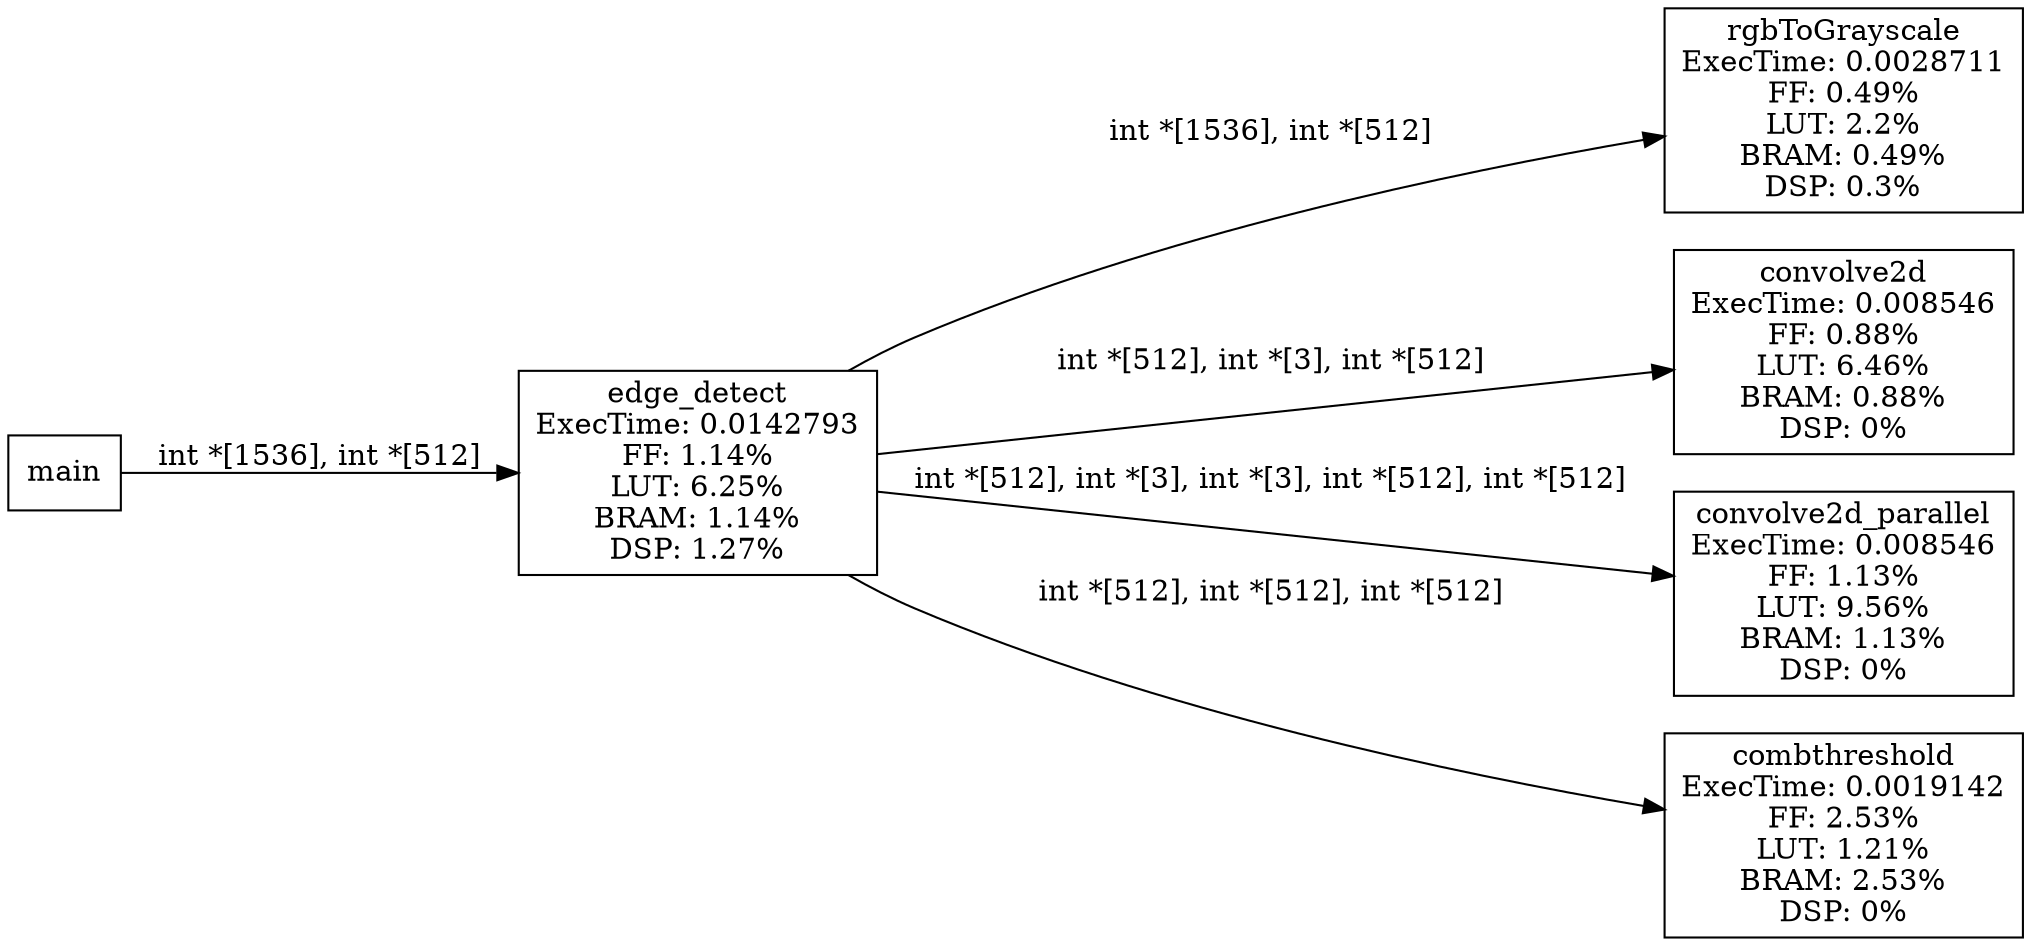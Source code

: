 digraph static_call_graph {
	rankdir=LR;
	node [shape=rectangle]

	"edge_detect" [label="edge_detect\nExecTime: 0.0142793\nFF: 1.14%\nLUT: 6.25%\nBRAM: 1.14%\nDSP: 1.27%"]
	"rgbToGrayscale" [label="rgbToGrayscale\nExecTime: 0.0028711\nFF: 0.49%\nLUT: 2.2%\nBRAM: 0.49%\nDSP: 0.3%"]
	"convolve2d" [label="convolve2d\nExecTime: 0.008546\nFF: 0.88%\nLUT: 6.46%\nBRAM: 0.88%\nDSP: 0%"]
	"convolve2d_parallel" [label="convolve2d_parallel\nExecTime: 0.008546\nFF: 1.13%\nLUT: 9.56%\nBRAM: 1.13%\nDSP: 0%"]
	"combthreshold" [label="combthreshold\nExecTime: 0.0019142\nFF: 2.53%\nLUT: 1.21%\nBRAM: 2.53%\nDSP: 0%"]

	"edge_detect"->"rgbToGrayscale" [label="int *[1536], int *[512]"];
	"edge_detect"->"convolve2d" [label="int *[512], int *[3], int *[512]"];
	"edge_detect"->"convolve2d_parallel" [label="int *[512], int *[3], int *[3], int *[512], int *[512]"];
	"edge_detect"->"combthreshold" [label="int *[512], int *[512], int *[512]"];
	"main"->"edge_detect" [label="int *[1536], int *[512]"];
}
